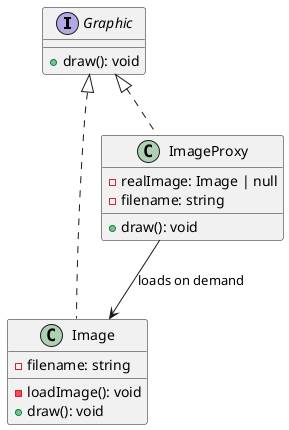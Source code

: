 @startuml
interface Graphic {
    +draw(): void
}

class Image implements Graphic {
    -filename: string
    -loadImage(): void
    +draw(): void
}

class ImageProxy implements Graphic {
    -realImage: Image | null
    -filename: string
    +draw(): void
}

ImageProxy --> Image : loads on demand
@enduml
